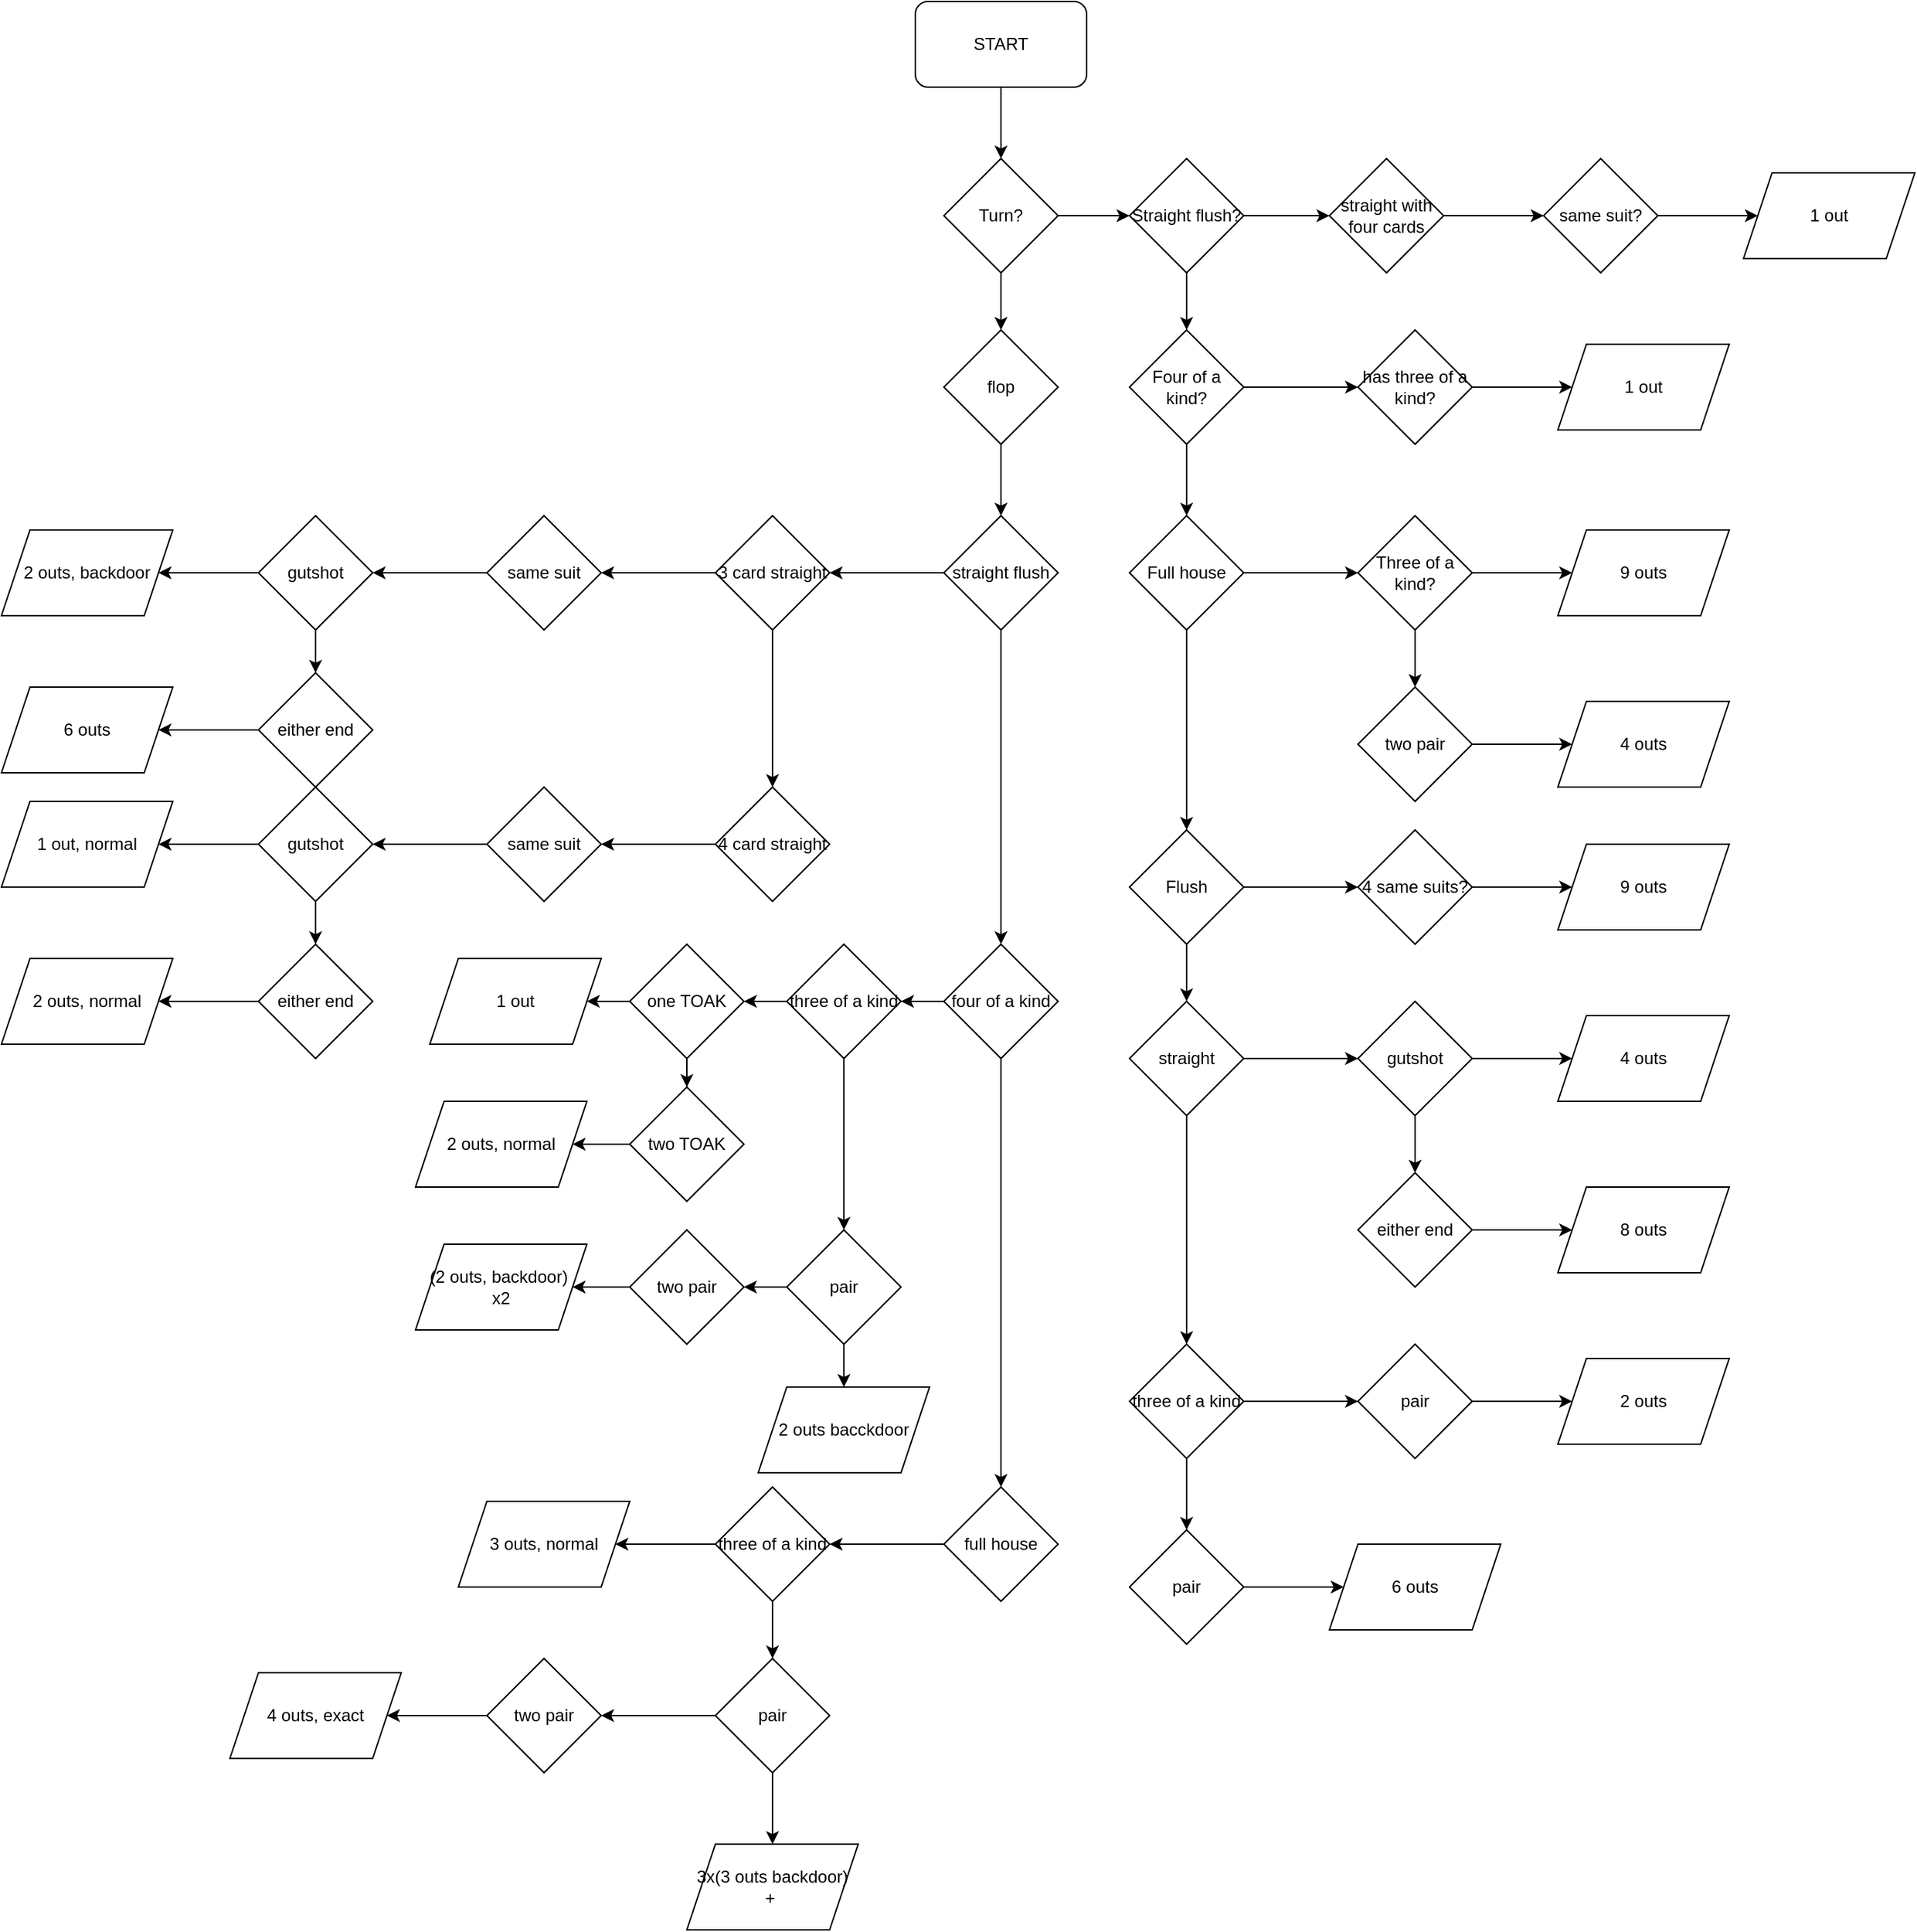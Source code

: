 <mxfile version="15.5.9" type="device"><diagram id="AhtXhoewzQ_kTUtjPJJr" name="Page-1"><mxGraphModel dx="1038" dy="624" grid="1" gridSize="10" guides="1" tooltips="1" connect="1" arrows="1" fold="1" page="1" pageScale="1" pageWidth="1920" pageHeight="1200" math="0" shadow="0"><root><mxCell id="0"/><mxCell id="1" parent="0"/><mxCell id="xBhl4BepZaz-uOkiMfG6-6" style="edgeStyle=orthogonalEdgeStyle;rounded=0;orthogonalLoop=1;jettySize=auto;html=1;exitX=0.5;exitY=1;exitDx=0;exitDy=0;entryX=0.5;entryY=0;entryDx=0;entryDy=0;" edge="1" parent="1" source="xBhl4BepZaz-uOkiMfG6-1" target="xBhl4BepZaz-uOkiMfG6-2"><mxGeometry relative="1" as="geometry"/></mxCell><mxCell id="xBhl4BepZaz-uOkiMfG6-1" value="START" style="rounded=1;whiteSpace=wrap;html=1;" vertex="1" parent="1"><mxGeometry x="780" y="50" width="120" height="60" as="geometry"/></mxCell><mxCell id="xBhl4BepZaz-uOkiMfG6-4" style="edgeStyle=orthogonalEdgeStyle;rounded=0;orthogonalLoop=1;jettySize=auto;html=1;" edge="1" parent="1" source="xBhl4BepZaz-uOkiMfG6-2"><mxGeometry relative="1" as="geometry"><mxPoint x="930" y="200" as="targetPoint"/></mxGeometry></mxCell><mxCell id="xBhl4BepZaz-uOkiMfG6-68" value="" style="edgeStyle=orthogonalEdgeStyle;rounded=0;orthogonalLoop=1;jettySize=auto;html=1;" edge="1" parent="1" source="xBhl4BepZaz-uOkiMfG6-2" target="xBhl4BepZaz-uOkiMfG6-67"><mxGeometry relative="1" as="geometry"/></mxCell><mxCell id="xBhl4BepZaz-uOkiMfG6-2" value="Turn?" style="rhombus;whiteSpace=wrap;html=1;" vertex="1" parent="1"><mxGeometry x="800" y="160" width="80" height="80" as="geometry"/></mxCell><mxCell id="xBhl4BepZaz-uOkiMfG6-9" value="" style="edgeStyle=orthogonalEdgeStyle;rounded=0;orthogonalLoop=1;jettySize=auto;html=1;" edge="1" parent="1" source="xBhl4BepZaz-uOkiMfG6-5" target="xBhl4BepZaz-uOkiMfG6-8"><mxGeometry relative="1" as="geometry"/></mxCell><mxCell id="xBhl4BepZaz-uOkiMfG6-16" value="" style="edgeStyle=orthogonalEdgeStyle;rounded=0;orthogonalLoop=1;jettySize=auto;html=1;" edge="1" parent="1" source="xBhl4BepZaz-uOkiMfG6-5" target="xBhl4BepZaz-uOkiMfG6-15"><mxGeometry relative="1" as="geometry"/></mxCell><mxCell id="xBhl4BepZaz-uOkiMfG6-5" value="Straight flush?" style="rhombus;whiteSpace=wrap;html=1;" vertex="1" parent="1"><mxGeometry x="930" y="160" width="80" height="80" as="geometry"/></mxCell><mxCell id="xBhl4BepZaz-uOkiMfG6-11" value="" style="edgeStyle=orthogonalEdgeStyle;rounded=0;orthogonalLoop=1;jettySize=auto;html=1;" edge="1" parent="1" source="xBhl4BepZaz-uOkiMfG6-8" target="xBhl4BepZaz-uOkiMfG6-10"><mxGeometry relative="1" as="geometry"/></mxCell><mxCell id="xBhl4BepZaz-uOkiMfG6-8" value="straight with four cards" style="rhombus;whiteSpace=wrap;html=1;" vertex="1" parent="1"><mxGeometry x="1070" y="160" width="80" height="80" as="geometry"/></mxCell><mxCell id="xBhl4BepZaz-uOkiMfG6-13" value="" style="edgeStyle=orthogonalEdgeStyle;rounded=0;orthogonalLoop=1;jettySize=auto;html=1;" edge="1" parent="1" source="xBhl4BepZaz-uOkiMfG6-10" target="xBhl4BepZaz-uOkiMfG6-12"><mxGeometry relative="1" as="geometry"/></mxCell><mxCell id="xBhl4BepZaz-uOkiMfG6-10" value="same suit?" style="rhombus;whiteSpace=wrap;html=1;" vertex="1" parent="1"><mxGeometry x="1220" y="160" width="80" height="80" as="geometry"/></mxCell><mxCell id="xBhl4BepZaz-uOkiMfG6-12" value="1 out" style="shape=parallelogram;perimeter=parallelogramPerimeter;whiteSpace=wrap;html=1;fixedSize=1;" vertex="1" parent="1"><mxGeometry x="1360" y="170" width="120" height="60" as="geometry"/></mxCell><mxCell id="xBhl4BepZaz-uOkiMfG6-19" value="" style="edgeStyle=orthogonalEdgeStyle;rounded=0;orthogonalLoop=1;jettySize=auto;html=1;" edge="1" parent="1" source="xBhl4BepZaz-uOkiMfG6-15" target="xBhl4BepZaz-uOkiMfG6-18"><mxGeometry relative="1" as="geometry"/></mxCell><mxCell id="xBhl4BepZaz-uOkiMfG6-23" value="" style="edgeStyle=orthogonalEdgeStyle;rounded=0;orthogonalLoop=1;jettySize=auto;html=1;" edge="1" parent="1" source="xBhl4BepZaz-uOkiMfG6-15" target="xBhl4BepZaz-uOkiMfG6-22"><mxGeometry relative="1" as="geometry"/></mxCell><mxCell id="xBhl4BepZaz-uOkiMfG6-15" value="Four of a kind?" style="rhombus;whiteSpace=wrap;html=1;" vertex="1" parent="1"><mxGeometry x="930" y="280" width="80" height="80" as="geometry"/></mxCell><mxCell id="xBhl4BepZaz-uOkiMfG6-21" value="" style="edgeStyle=orthogonalEdgeStyle;rounded=0;orthogonalLoop=1;jettySize=auto;html=1;" edge="1" parent="1" source="xBhl4BepZaz-uOkiMfG6-18" target="xBhl4BepZaz-uOkiMfG6-20"><mxGeometry relative="1" as="geometry"/></mxCell><mxCell id="xBhl4BepZaz-uOkiMfG6-18" value="has three of a kind?" style="rhombus;whiteSpace=wrap;html=1;" vertex="1" parent="1"><mxGeometry x="1090" y="280" width="80" height="80" as="geometry"/></mxCell><mxCell id="xBhl4BepZaz-uOkiMfG6-20" value="1 out" style="shape=parallelogram;perimeter=parallelogramPerimeter;whiteSpace=wrap;html=1;fixedSize=1;" vertex="1" parent="1"><mxGeometry x="1230" y="290" width="120" height="60" as="geometry"/></mxCell><mxCell id="xBhl4BepZaz-uOkiMfG6-26" value="" style="edgeStyle=orthogonalEdgeStyle;rounded=0;orthogonalLoop=1;jettySize=auto;html=1;" edge="1" parent="1" source="xBhl4BepZaz-uOkiMfG6-22" target="xBhl4BepZaz-uOkiMfG6-25"><mxGeometry relative="1" as="geometry"/></mxCell><mxCell id="xBhl4BepZaz-uOkiMfG6-38" value="" style="edgeStyle=orthogonalEdgeStyle;rounded=0;orthogonalLoop=1;jettySize=auto;html=1;" edge="1" parent="1" source="xBhl4BepZaz-uOkiMfG6-22" target="xBhl4BepZaz-uOkiMfG6-37"><mxGeometry relative="1" as="geometry"/></mxCell><mxCell id="xBhl4BepZaz-uOkiMfG6-22" value="Full house" style="rhombus;whiteSpace=wrap;html=1;" vertex="1" parent="1"><mxGeometry x="930" y="410" width="80" height="80" as="geometry"/></mxCell><mxCell id="xBhl4BepZaz-uOkiMfG6-29" value="" style="edgeStyle=orthogonalEdgeStyle;rounded=0;orthogonalLoop=1;jettySize=auto;html=1;" edge="1" parent="1" source="xBhl4BepZaz-uOkiMfG6-25" target="xBhl4BepZaz-uOkiMfG6-28"><mxGeometry relative="1" as="geometry"/></mxCell><mxCell id="xBhl4BepZaz-uOkiMfG6-31" value="" style="edgeStyle=orthogonalEdgeStyle;rounded=0;orthogonalLoop=1;jettySize=auto;html=1;" edge="1" parent="1" source="xBhl4BepZaz-uOkiMfG6-25" target="xBhl4BepZaz-uOkiMfG6-30"><mxGeometry relative="1" as="geometry"/></mxCell><mxCell id="xBhl4BepZaz-uOkiMfG6-25" value="Three of a kind?" style="rhombus;whiteSpace=wrap;html=1;" vertex="1" parent="1"><mxGeometry x="1090" y="410" width="80" height="80" as="geometry"/></mxCell><mxCell id="xBhl4BepZaz-uOkiMfG6-28" value="9 outs" style="shape=parallelogram;perimeter=parallelogramPerimeter;whiteSpace=wrap;html=1;fixedSize=1;" vertex="1" parent="1"><mxGeometry x="1230" y="420" width="120" height="60" as="geometry"/></mxCell><mxCell id="xBhl4BepZaz-uOkiMfG6-36" value="" style="edgeStyle=orthogonalEdgeStyle;rounded=0;orthogonalLoop=1;jettySize=auto;html=1;" edge="1" parent="1" source="xBhl4BepZaz-uOkiMfG6-30" target="xBhl4BepZaz-uOkiMfG6-35"><mxGeometry relative="1" as="geometry"/></mxCell><mxCell id="xBhl4BepZaz-uOkiMfG6-30" value="two pair" style="rhombus;whiteSpace=wrap;html=1;" vertex="1" parent="1"><mxGeometry x="1090" y="530" width="80" height="80" as="geometry"/></mxCell><mxCell id="xBhl4BepZaz-uOkiMfG6-35" value="4 outs" style="shape=parallelogram;perimeter=parallelogramPerimeter;whiteSpace=wrap;html=1;fixedSize=1;" vertex="1" parent="1"><mxGeometry x="1230" y="540" width="120" height="60" as="geometry"/></mxCell><mxCell id="xBhl4BepZaz-uOkiMfG6-40" value="" style="edgeStyle=orthogonalEdgeStyle;rounded=0;orthogonalLoop=1;jettySize=auto;html=1;" edge="1" parent="1" source="xBhl4BepZaz-uOkiMfG6-37" target="xBhl4BepZaz-uOkiMfG6-39"><mxGeometry relative="1" as="geometry"/></mxCell><mxCell id="xBhl4BepZaz-uOkiMfG6-46" value="" style="edgeStyle=orthogonalEdgeStyle;rounded=0;orthogonalLoop=1;jettySize=auto;html=1;" edge="1" parent="1" source="xBhl4BepZaz-uOkiMfG6-37" target="xBhl4BepZaz-uOkiMfG6-45"><mxGeometry relative="1" as="geometry"/></mxCell><mxCell id="xBhl4BepZaz-uOkiMfG6-37" value="Flush" style="rhombus;whiteSpace=wrap;html=1;" vertex="1" parent="1"><mxGeometry x="930" y="630" width="80" height="80" as="geometry"/></mxCell><mxCell id="xBhl4BepZaz-uOkiMfG6-44" value="" style="edgeStyle=orthogonalEdgeStyle;rounded=0;orthogonalLoop=1;jettySize=auto;html=1;" edge="1" parent="1" source="xBhl4BepZaz-uOkiMfG6-39" target="xBhl4BepZaz-uOkiMfG6-43"><mxGeometry relative="1" as="geometry"/></mxCell><mxCell id="xBhl4BepZaz-uOkiMfG6-39" value="4 same suits?" style="rhombus;whiteSpace=wrap;html=1;" vertex="1" parent="1"><mxGeometry x="1090" y="630" width="80" height="80" as="geometry"/></mxCell><mxCell id="xBhl4BepZaz-uOkiMfG6-43" value="9 outs" style="shape=parallelogram;perimeter=parallelogramPerimeter;whiteSpace=wrap;html=1;fixedSize=1;" vertex="1" parent="1"><mxGeometry x="1230" y="640" width="120" height="60" as="geometry"/></mxCell><mxCell id="xBhl4BepZaz-uOkiMfG6-48" value="" style="edgeStyle=orthogonalEdgeStyle;rounded=0;orthogonalLoop=1;jettySize=auto;html=1;" edge="1" parent="1" source="xBhl4BepZaz-uOkiMfG6-45" target="xBhl4BepZaz-uOkiMfG6-47"><mxGeometry relative="1" as="geometry"/></mxCell><mxCell id="xBhl4BepZaz-uOkiMfG6-56" value="" style="edgeStyle=orthogonalEdgeStyle;rounded=0;orthogonalLoop=1;jettySize=auto;html=1;" edge="1" parent="1" source="xBhl4BepZaz-uOkiMfG6-45" target="xBhl4BepZaz-uOkiMfG6-55"><mxGeometry relative="1" as="geometry"/></mxCell><mxCell id="xBhl4BepZaz-uOkiMfG6-45" value="straight" style="rhombus;whiteSpace=wrap;html=1;" vertex="1" parent="1"><mxGeometry x="930" y="750" width="80" height="80" as="geometry"/></mxCell><mxCell id="xBhl4BepZaz-uOkiMfG6-50" value="" style="edgeStyle=orthogonalEdgeStyle;rounded=0;orthogonalLoop=1;jettySize=auto;html=1;" edge="1" parent="1" source="xBhl4BepZaz-uOkiMfG6-47" target="xBhl4BepZaz-uOkiMfG6-49"><mxGeometry relative="1" as="geometry"/></mxCell><mxCell id="xBhl4BepZaz-uOkiMfG6-52" value="" style="edgeStyle=orthogonalEdgeStyle;rounded=0;orthogonalLoop=1;jettySize=auto;html=1;" edge="1" parent="1" source="xBhl4BepZaz-uOkiMfG6-47" target="xBhl4BepZaz-uOkiMfG6-51"><mxGeometry relative="1" as="geometry"/></mxCell><mxCell id="xBhl4BepZaz-uOkiMfG6-47" value="gutshot" style="rhombus;whiteSpace=wrap;html=1;" vertex="1" parent="1"><mxGeometry x="1090" y="750" width="80" height="80" as="geometry"/></mxCell><mxCell id="xBhl4BepZaz-uOkiMfG6-49" value="4 outs" style="shape=parallelogram;perimeter=parallelogramPerimeter;whiteSpace=wrap;html=1;fixedSize=1;" vertex="1" parent="1"><mxGeometry x="1230" y="760" width="120" height="60" as="geometry"/></mxCell><mxCell id="xBhl4BepZaz-uOkiMfG6-54" value="" style="edgeStyle=orthogonalEdgeStyle;rounded=0;orthogonalLoop=1;jettySize=auto;html=1;" edge="1" parent="1" source="xBhl4BepZaz-uOkiMfG6-51" target="xBhl4BepZaz-uOkiMfG6-53"><mxGeometry relative="1" as="geometry"/></mxCell><mxCell id="xBhl4BepZaz-uOkiMfG6-51" value="either end" style="rhombus;whiteSpace=wrap;html=1;" vertex="1" parent="1"><mxGeometry x="1090" y="870" width="80" height="80" as="geometry"/></mxCell><mxCell id="xBhl4BepZaz-uOkiMfG6-53" value="8 outs" style="shape=parallelogram;perimeter=parallelogramPerimeter;whiteSpace=wrap;html=1;fixedSize=1;" vertex="1" parent="1"><mxGeometry x="1230" y="880" width="120" height="60" as="geometry"/></mxCell><mxCell id="xBhl4BepZaz-uOkiMfG6-58" value="" style="edgeStyle=orthogonalEdgeStyle;rounded=0;orthogonalLoop=1;jettySize=auto;html=1;" edge="1" parent="1" source="xBhl4BepZaz-uOkiMfG6-55" target="xBhl4BepZaz-uOkiMfG6-57"><mxGeometry relative="1" as="geometry"/></mxCell><mxCell id="xBhl4BepZaz-uOkiMfG6-62" value="" style="edgeStyle=orthogonalEdgeStyle;rounded=0;orthogonalLoop=1;jettySize=auto;html=1;" edge="1" parent="1" source="xBhl4BepZaz-uOkiMfG6-55" target="xBhl4BepZaz-uOkiMfG6-61"><mxGeometry relative="1" as="geometry"/></mxCell><mxCell id="xBhl4BepZaz-uOkiMfG6-55" value="three of a kind" style="rhombus;whiteSpace=wrap;html=1;" vertex="1" parent="1"><mxGeometry x="930" y="990" width="80" height="80" as="geometry"/></mxCell><mxCell id="xBhl4BepZaz-uOkiMfG6-60" value="" style="edgeStyle=orthogonalEdgeStyle;rounded=0;orthogonalLoop=1;jettySize=auto;html=1;" edge="1" parent="1" source="xBhl4BepZaz-uOkiMfG6-57" target="xBhl4BepZaz-uOkiMfG6-59"><mxGeometry relative="1" as="geometry"/></mxCell><mxCell id="xBhl4BepZaz-uOkiMfG6-57" value="pair" style="rhombus;whiteSpace=wrap;html=1;" vertex="1" parent="1"><mxGeometry x="1090" y="990" width="80" height="80" as="geometry"/></mxCell><mxCell id="xBhl4BepZaz-uOkiMfG6-59" value="2 outs" style="shape=parallelogram;perimeter=parallelogramPerimeter;whiteSpace=wrap;html=1;fixedSize=1;" vertex="1" parent="1"><mxGeometry x="1230" y="1000" width="120" height="60" as="geometry"/></mxCell><mxCell id="xBhl4BepZaz-uOkiMfG6-66" value="" style="edgeStyle=orthogonalEdgeStyle;rounded=0;orthogonalLoop=1;jettySize=auto;html=1;" edge="1" parent="1" source="xBhl4BepZaz-uOkiMfG6-61" target="xBhl4BepZaz-uOkiMfG6-65"><mxGeometry relative="1" as="geometry"/></mxCell><mxCell id="xBhl4BepZaz-uOkiMfG6-61" value="pair" style="rhombus;whiteSpace=wrap;html=1;" vertex="1" parent="1"><mxGeometry x="930" y="1120" width="80" height="80" as="geometry"/></mxCell><mxCell id="xBhl4BepZaz-uOkiMfG6-65" value="6 outs" style="shape=parallelogram;perimeter=parallelogramPerimeter;whiteSpace=wrap;html=1;fixedSize=1;" vertex="1" parent="1"><mxGeometry x="1070" y="1130" width="120" height="60" as="geometry"/></mxCell><mxCell id="xBhl4BepZaz-uOkiMfG6-70" value="" style="edgeStyle=orthogonalEdgeStyle;rounded=0;orthogonalLoop=1;jettySize=auto;html=1;" edge="1" parent="1" source="xBhl4BepZaz-uOkiMfG6-67" target="xBhl4BepZaz-uOkiMfG6-69"><mxGeometry relative="1" as="geometry"/></mxCell><mxCell id="xBhl4BepZaz-uOkiMfG6-67" value="flop" style="rhombus;whiteSpace=wrap;html=1;" vertex="1" parent="1"><mxGeometry x="800" y="280" width="80" height="80" as="geometry"/></mxCell><mxCell id="xBhl4BepZaz-uOkiMfG6-72" value="" style="edgeStyle=orthogonalEdgeStyle;rounded=0;orthogonalLoop=1;jettySize=auto;html=1;" edge="1" parent="1" source="xBhl4BepZaz-uOkiMfG6-69" target="xBhl4BepZaz-uOkiMfG6-71"><mxGeometry relative="1" as="geometry"/></mxCell><mxCell id="xBhl4BepZaz-uOkiMfG6-107" style="edgeStyle=orthogonalEdgeStyle;rounded=0;orthogonalLoop=1;jettySize=auto;html=1;exitX=0.5;exitY=1;exitDx=0;exitDy=0;entryX=0.5;entryY=0;entryDx=0;entryDy=0;" edge="1" parent="1" source="xBhl4BepZaz-uOkiMfG6-69" target="xBhl4BepZaz-uOkiMfG6-101"><mxGeometry relative="1" as="geometry"/></mxCell><mxCell id="xBhl4BepZaz-uOkiMfG6-69" value="straight flush" style="rhombus;whiteSpace=wrap;html=1;" vertex="1" parent="1"><mxGeometry x="800" y="410" width="80" height="80" as="geometry"/></mxCell><mxCell id="xBhl4BepZaz-uOkiMfG6-74" value="" style="edgeStyle=orthogonalEdgeStyle;rounded=0;orthogonalLoop=1;jettySize=auto;html=1;" edge="1" parent="1" source="xBhl4BepZaz-uOkiMfG6-71" target="xBhl4BepZaz-uOkiMfG6-73"><mxGeometry relative="1" as="geometry"/></mxCell><mxCell id="xBhl4BepZaz-uOkiMfG6-90" value="" style="edgeStyle=orthogonalEdgeStyle;rounded=0;orthogonalLoop=1;jettySize=auto;html=1;" edge="1" parent="1" source="xBhl4BepZaz-uOkiMfG6-71" target="xBhl4BepZaz-uOkiMfG6-89"><mxGeometry relative="1" as="geometry"/></mxCell><mxCell id="xBhl4BepZaz-uOkiMfG6-71" value="3 card straight" style="rhombus;whiteSpace=wrap;html=1;" vertex="1" parent="1"><mxGeometry x="640" y="410" width="80" height="80" as="geometry"/></mxCell><mxCell id="xBhl4BepZaz-uOkiMfG6-76" value="" style="edgeStyle=orthogonalEdgeStyle;rounded=0;orthogonalLoop=1;jettySize=auto;html=1;" edge="1" parent="1" source="xBhl4BepZaz-uOkiMfG6-73" target="xBhl4BepZaz-uOkiMfG6-75"><mxGeometry relative="1" as="geometry"/></mxCell><mxCell id="xBhl4BepZaz-uOkiMfG6-73" value="same suit" style="rhombus;whiteSpace=wrap;html=1;" vertex="1" parent="1"><mxGeometry x="480" y="410" width="80" height="80" as="geometry"/></mxCell><mxCell id="xBhl4BepZaz-uOkiMfG6-80" value="" style="edgeStyle=orthogonalEdgeStyle;rounded=0;orthogonalLoop=1;jettySize=auto;html=1;" edge="1" parent="1" source="xBhl4BepZaz-uOkiMfG6-75" target="xBhl4BepZaz-uOkiMfG6-79"><mxGeometry relative="1" as="geometry"/></mxCell><mxCell id="xBhl4BepZaz-uOkiMfG6-82" value="" style="edgeStyle=orthogonalEdgeStyle;rounded=0;orthogonalLoop=1;jettySize=auto;html=1;" edge="1" parent="1" source="xBhl4BepZaz-uOkiMfG6-75" target="xBhl4BepZaz-uOkiMfG6-81"><mxGeometry relative="1" as="geometry"/></mxCell><mxCell id="xBhl4BepZaz-uOkiMfG6-75" value="gutshot" style="rhombus;whiteSpace=wrap;html=1;" vertex="1" parent="1"><mxGeometry x="320" y="410" width="80" height="80" as="geometry"/></mxCell><mxCell id="xBhl4BepZaz-uOkiMfG6-79" value="2 outs, backdoor" style="shape=parallelogram;perimeter=parallelogramPerimeter;whiteSpace=wrap;html=1;fixedSize=1;" vertex="1" parent="1"><mxGeometry x="140" y="420" width="120" height="60" as="geometry"/></mxCell><mxCell id="xBhl4BepZaz-uOkiMfG6-86" value="" style="edgeStyle=orthogonalEdgeStyle;rounded=0;orthogonalLoop=1;jettySize=auto;html=1;" edge="1" parent="1" source="xBhl4BepZaz-uOkiMfG6-81" target="xBhl4BepZaz-uOkiMfG6-85"><mxGeometry relative="1" as="geometry"/></mxCell><mxCell id="xBhl4BepZaz-uOkiMfG6-81" value="either end" style="rhombus;whiteSpace=wrap;html=1;" vertex="1" parent="1"><mxGeometry x="320" y="520" width="80" height="80" as="geometry"/></mxCell><mxCell id="xBhl4BepZaz-uOkiMfG6-85" value="6 outs" style="shape=parallelogram;perimeter=parallelogramPerimeter;whiteSpace=wrap;html=1;fixedSize=1;" vertex="1" parent="1"><mxGeometry x="140" y="530" width="120" height="60" as="geometry"/></mxCell><mxCell id="xBhl4BepZaz-uOkiMfG6-92" value="" style="edgeStyle=orthogonalEdgeStyle;rounded=0;orthogonalLoop=1;jettySize=auto;html=1;" edge="1" parent="1" source="xBhl4BepZaz-uOkiMfG6-89" target="xBhl4BepZaz-uOkiMfG6-91"><mxGeometry relative="1" as="geometry"/></mxCell><mxCell id="xBhl4BepZaz-uOkiMfG6-89" value="4 card straight" style="rhombus;whiteSpace=wrap;html=1;" vertex="1" parent="1"><mxGeometry x="640" y="600" width="80" height="80" as="geometry"/></mxCell><mxCell id="xBhl4BepZaz-uOkiMfG6-94" value="" style="edgeStyle=orthogonalEdgeStyle;rounded=0;orthogonalLoop=1;jettySize=auto;html=1;" edge="1" parent="1" source="xBhl4BepZaz-uOkiMfG6-91" target="xBhl4BepZaz-uOkiMfG6-93"><mxGeometry relative="1" as="geometry"/></mxCell><mxCell id="xBhl4BepZaz-uOkiMfG6-91" value="same suit" style="rhombus;whiteSpace=wrap;html=1;" vertex="1" parent="1"><mxGeometry x="480" y="600" width="80" height="80" as="geometry"/></mxCell><mxCell id="xBhl4BepZaz-uOkiMfG6-96" value="" style="edgeStyle=orthogonalEdgeStyle;rounded=0;orthogonalLoop=1;jettySize=auto;html=1;" edge="1" parent="1" source="xBhl4BepZaz-uOkiMfG6-93" target="xBhl4BepZaz-uOkiMfG6-95"><mxGeometry relative="1" as="geometry"/></mxCell><mxCell id="xBhl4BepZaz-uOkiMfG6-98" value="" style="edgeStyle=orthogonalEdgeStyle;rounded=0;orthogonalLoop=1;jettySize=auto;html=1;" edge="1" parent="1" source="xBhl4BepZaz-uOkiMfG6-93" target="xBhl4BepZaz-uOkiMfG6-97"><mxGeometry relative="1" as="geometry"/></mxCell><mxCell id="xBhl4BepZaz-uOkiMfG6-93" value="gutshot" style="rhombus;whiteSpace=wrap;html=1;" vertex="1" parent="1"><mxGeometry x="320" y="600" width="80" height="80" as="geometry"/></mxCell><mxCell id="xBhl4BepZaz-uOkiMfG6-100" value="" style="edgeStyle=orthogonalEdgeStyle;rounded=0;orthogonalLoop=1;jettySize=auto;html=1;" edge="1" parent="1" source="xBhl4BepZaz-uOkiMfG6-95" target="xBhl4BepZaz-uOkiMfG6-99"><mxGeometry relative="1" as="geometry"/></mxCell><mxCell id="xBhl4BepZaz-uOkiMfG6-95" value="either end" style="rhombus;whiteSpace=wrap;html=1;" vertex="1" parent="1"><mxGeometry x="320" y="710" width="80" height="80" as="geometry"/></mxCell><mxCell id="xBhl4BepZaz-uOkiMfG6-97" value="1 out, normal" style="shape=parallelogram;perimeter=parallelogramPerimeter;whiteSpace=wrap;html=1;fixedSize=1;" vertex="1" parent="1"><mxGeometry x="140" y="610" width="120" height="60" as="geometry"/></mxCell><mxCell id="xBhl4BepZaz-uOkiMfG6-99" value="2 outs, normal" style="shape=parallelogram;perimeter=parallelogramPerimeter;whiteSpace=wrap;html=1;fixedSize=1;" vertex="1" parent="1"><mxGeometry x="140" y="720" width="120" height="60" as="geometry"/></mxCell><mxCell id="xBhl4BepZaz-uOkiMfG6-104" value="" style="edgeStyle=orthogonalEdgeStyle;rounded=0;orthogonalLoop=1;jettySize=auto;html=1;" edge="1" parent="1" source="xBhl4BepZaz-uOkiMfG6-101" target="xBhl4BepZaz-uOkiMfG6-103"><mxGeometry relative="1" as="geometry"/></mxCell><mxCell id="xBhl4BepZaz-uOkiMfG6-125" value="" style="edgeStyle=orthogonalEdgeStyle;rounded=0;orthogonalLoop=1;jettySize=auto;html=1;" edge="1" parent="1" source="xBhl4BepZaz-uOkiMfG6-101" target="xBhl4BepZaz-uOkiMfG6-124"><mxGeometry relative="1" as="geometry"/></mxCell><mxCell id="xBhl4BepZaz-uOkiMfG6-101" value="four of a kind" style="rhombus;whiteSpace=wrap;html=1;" vertex="1" parent="1"><mxGeometry x="800" y="710" width="80" height="80" as="geometry"/></mxCell><mxCell id="xBhl4BepZaz-uOkiMfG6-106" value="" style="edgeStyle=orthogonalEdgeStyle;rounded=0;orthogonalLoop=1;jettySize=auto;html=1;" edge="1" parent="1" source="xBhl4BepZaz-uOkiMfG6-103"><mxGeometry relative="1" as="geometry"><mxPoint x="660" y="750" as="targetPoint"/></mxGeometry></mxCell><mxCell id="xBhl4BepZaz-uOkiMfG6-109" value="" style="edgeStyle=orthogonalEdgeStyle;rounded=0;orthogonalLoop=1;jettySize=auto;html=1;" edge="1" parent="1" source="xBhl4BepZaz-uOkiMfG6-103" target="xBhl4BepZaz-uOkiMfG6-108"><mxGeometry relative="1" as="geometry"/></mxCell><mxCell id="xBhl4BepZaz-uOkiMfG6-103" value="three of a kind" style="rhombus;whiteSpace=wrap;html=1;" vertex="1" parent="1"><mxGeometry x="690" y="710" width="80" height="80" as="geometry"/></mxCell><mxCell id="xBhl4BepZaz-uOkiMfG6-105" value="1 out" style="shape=parallelogram;perimeter=parallelogramPerimeter;whiteSpace=wrap;html=1;fixedSize=1;" vertex="1" parent="1"><mxGeometry x="440" y="720" width="120" height="60" as="geometry"/></mxCell><mxCell id="xBhl4BepZaz-uOkiMfG6-111" value="" style="edgeStyle=orthogonalEdgeStyle;rounded=0;orthogonalLoop=1;jettySize=auto;html=1;" edge="1" parent="1" source="xBhl4BepZaz-uOkiMfG6-108" target="xBhl4BepZaz-uOkiMfG6-110"><mxGeometry relative="1" as="geometry"/></mxCell><mxCell id="xBhl4BepZaz-uOkiMfG6-123" value="" style="edgeStyle=orthogonalEdgeStyle;rounded=0;orthogonalLoop=1;jettySize=auto;html=1;" edge="1" parent="1" source="xBhl4BepZaz-uOkiMfG6-108" target="xBhl4BepZaz-uOkiMfG6-122"><mxGeometry relative="1" as="geometry"/></mxCell><mxCell id="xBhl4BepZaz-uOkiMfG6-108" value="pair" style="rhombus;whiteSpace=wrap;html=1;" vertex="1" parent="1"><mxGeometry x="690" y="910" width="80" height="80" as="geometry"/></mxCell><mxCell id="xBhl4BepZaz-uOkiMfG6-119" value="" style="edgeStyle=orthogonalEdgeStyle;rounded=0;orthogonalLoop=1;jettySize=auto;html=1;" edge="1" parent="1" source="xBhl4BepZaz-uOkiMfG6-110" target="xBhl4BepZaz-uOkiMfG6-118"><mxGeometry relative="1" as="geometry"/></mxCell><mxCell id="xBhl4BepZaz-uOkiMfG6-110" value="two pair" style="rhombus;whiteSpace=wrap;html=1;" vertex="1" parent="1"><mxGeometry x="580" y="910" width="80" height="80" as="geometry"/></mxCell><mxCell id="xBhl4BepZaz-uOkiMfG6-113" style="edgeStyle=orthogonalEdgeStyle;rounded=0;orthogonalLoop=1;jettySize=auto;html=1;exitX=0;exitY=0.5;exitDx=0;exitDy=0;entryX=1;entryY=0.5;entryDx=0;entryDy=0;" edge="1" parent="1" source="xBhl4BepZaz-uOkiMfG6-112" target="xBhl4BepZaz-uOkiMfG6-105"><mxGeometry relative="1" as="geometry"/></mxCell><mxCell id="xBhl4BepZaz-uOkiMfG6-115" value="" style="edgeStyle=orthogonalEdgeStyle;rounded=0;orthogonalLoop=1;jettySize=auto;html=1;" edge="1" parent="1" source="xBhl4BepZaz-uOkiMfG6-112" target="xBhl4BepZaz-uOkiMfG6-114"><mxGeometry relative="1" as="geometry"/></mxCell><mxCell id="xBhl4BepZaz-uOkiMfG6-112" value="one TOAK" style="rhombus;whiteSpace=wrap;html=1;" vertex="1" parent="1"><mxGeometry x="580" y="710" width="80" height="80" as="geometry"/></mxCell><mxCell id="xBhl4BepZaz-uOkiMfG6-117" value="" style="edgeStyle=orthogonalEdgeStyle;rounded=0;orthogonalLoop=1;jettySize=auto;html=1;" edge="1" parent="1" source="xBhl4BepZaz-uOkiMfG6-114" target="xBhl4BepZaz-uOkiMfG6-116"><mxGeometry relative="1" as="geometry"/></mxCell><mxCell id="xBhl4BepZaz-uOkiMfG6-114" value="two TOAK" style="rhombus;whiteSpace=wrap;html=1;" vertex="1" parent="1"><mxGeometry x="580" y="810" width="80" height="80" as="geometry"/></mxCell><mxCell id="xBhl4BepZaz-uOkiMfG6-116" value="2 outs, normal" style="shape=parallelogram;perimeter=parallelogramPerimeter;whiteSpace=wrap;html=1;fixedSize=1;" vertex="1" parent="1"><mxGeometry x="430" y="820" width="120" height="60" as="geometry"/></mxCell><mxCell id="xBhl4BepZaz-uOkiMfG6-118" value="(2 outs, backdoor)&amp;nbsp;&lt;br&gt;x2" style="shape=parallelogram;perimeter=parallelogramPerimeter;whiteSpace=wrap;html=1;fixedSize=1;" vertex="1" parent="1"><mxGeometry x="430" y="920" width="120" height="60" as="geometry"/></mxCell><mxCell id="xBhl4BepZaz-uOkiMfG6-122" value="2 outs bacckdoor" style="shape=parallelogram;perimeter=parallelogramPerimeter;whiteSpace=wrap;html=1;fixedSize=1;" vertex="1" parent="1"><mxGeometry x="670" y="1020" width="120" height="60" as="geometry"/></mxCell><mxCell id="xBhl4BepZaz-uOkiMfG6-127" value="" style="edgeStyle=orthogonalEdgeStyle;rounded=0;orthogonalLoop=1;jettySize=auto;html=1;" edge="1" parent="1" source="xBhl4BepZaz-uOkiMfG6-124" target="xBhl4BepZaz-uOkiMfG6-126"><mxGeometry relative="1" as="geometry"/></mxCell><mxCell id="xBhl4BepZaz-uOkiMfG6-124" value="full house" style="rhombus;whiteSpace=wrap;html=1;" vertex="1" parent="1"><mxGeometry x="800" y="1090" width="80" height="80" as="geometry"/></mxCell><mxCell id="xBhl4BepZaz-uOkiMfG6-129" value="" style="edgeStyle=orthogonalEdgeStyle;rounded=0;orthogonalLoop=1;jettySize=auto;html=1;" edge="1" parent="1" source="xBhl4BepZaz-uOkiMfG6-126" target="xBhl4BepZaz-uOkiMfG6-128"><mxGeometry relative="1" as="geometry"/></mxCell><mxCell id="xBhl4BepZaz-uOkiMfG6-131" value="" style="edgeStyle=orthogonalEdgeStyle;rounded=0;orthogonalLoop=1;jettySize=auto;html=1;" edge="1" parent="1" source="xBhl4BepZaz-uOkiMfG6-126" target="xBhl4BepZaz-uOkiMfG6-130"><mxGeometry relative="1" as="geometry"/></mxCell><mxCell id="xBhl4BepZaz-uOkiMfG6-126" value="three of a kind" style="rhombus;whiteSpace=wrap;html=1;" vertex="1" parent="1"><mxGeometry x="640" y="1090" width="80" height="80" as="geometry"/></mxCell><mxCell id="xBhl4BepZaz-uOkiMfG6-128" value="3 outs, normal" style="shape=parallelogram;perimeter=parallelogramPerimeter;whiteSpace=wrap;html=1;fixedSize=1;" vertex="1" parent="1"><mxGeometry x="460" y="1100" width="120" height="60" as="geometry"/></mxCell><mxCell id="xBhl4BepZaz-uOkiMfG6-133" value="" style="edgeStyle=orthogonalEdgeStyle;rounded=0;orthogonalLoop=1;jettySize=auto;html=1;" edge="1" parent="1" source="xBhl4BepZaz-uOkiMfG6-130" target="xBhl4BepZaz-uOkiMfG6-132"><mxGeometry relative="1" as="geometry"/></mxCell><mxCell id="xBhl4BepZaz-uOkiMfG6-137" value="" style="edgeStyle=orthogonalEdgeStyle;rounded=0;orthogonalLoop=1;jettySize=auto;html=1;" edge="1" parent="1" source="xBhl4BepZaz-uOkiMfG6-130" target="xBhl4BepZaz-uOkiMfG6-136"><mxGeometry relative="1" as="geometry"/></mxCell><mxCell id="xBhl4BepZaz-uOkiMfG6-130" value="pair" style="rhombus;whiteSpace=wrap;html=1;" vertex="1" parent="1"><mxGeometry x="640" y="1210" width="80" height="80" as="geometry"/></mxCell><mxCell id="xBhl4BepZaz-uOkiMfG6-135" value="" style="edgeStyle=orthogonalEdgeStyle;rounded=0;orthogonalLoop=1;jettySize=auto;html=1;" edge="1" parent="1" source="xBhl4BepZaz-uOkiMfG6-132" target="xBhl4BepZaz-uOkiMfG6-134"><mxGeometry relative="1" as="geometry"/></mxCell><mxCell id="xBhl4BepZaz-uOkiMfG6-132" value="two pair" style="rhombus;whiteSpace=wrap;html=1;" vertex="1" parent="1"><mxGeometry x="480" y="1210" width="80" height="80" as="geometry"/></mxCell><mxCell id="xBhl4BepZaz-uOkiMfG6-134" value="4 outs, exact" style="shape=parallelogram;perimeter=parallelogramPerimeter;whiteSpace=wrap;html=1;fixedSize=1;" vertex="1" parent="1"><mxGeometry x="300" y="1220" width="120" height="60" as="geometry"/></mxCell><mxCell id="xBhl4BepZaz-uOkiMfG6-136" value="3x(3 outs backdoor) &lt;br&gt;+&amp;nbsp;" style="shape=parallelogram;perimeter=parallelogramPerimeter;whiteSpace=wrap;html=1;fixedSize=1;" vertex="1" parent="1"><mxGeometry x="620" y="1340" width="120" height="60" as="geometry"/></mxCell></root></mxGraphModel></diagram></mxfile>